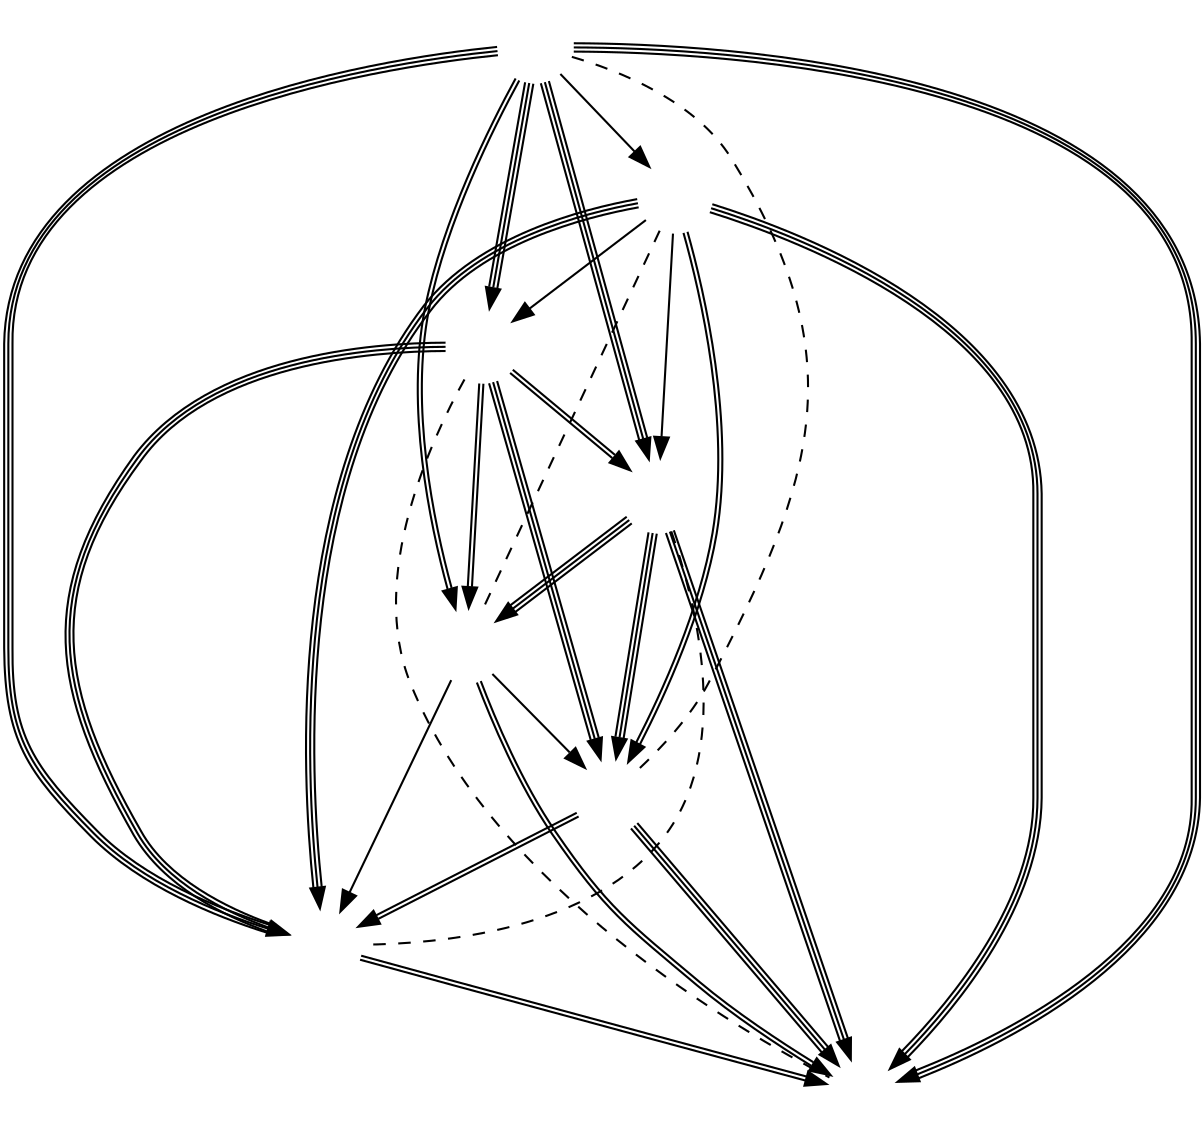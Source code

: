 digraph EU {
	node [shape=circle fixedsize=true width=.5 label="" color="white" margin=0.5];
	imagepath="images/";
	MSF	[image="misfits.png"];
	FNC	[image="fnatic.png"];
	DIG	[image="dignitas.png"];
	EXP	[image="expert.png"];
	PD	[image="playing-ducks.png"];
	BEG	[image="begenius.png"];
	SNG	[image="team-synergy.png"];
	TRC	[image="tricked.png"];

	/* Week 1 */
	MSF	->	DIG		[ color="black:black:black" ]
	EXP	->	PD		[ color="black:black:black" ]
	SNG	->	BEG		[ color="black:black" ]
	FNC	->	TRC		[ color="black:black" ]
	EXP	->	TRC		[ color="black:black:black" ]
	MSF	->	FNC		[ color="black" ]

	/* Week 2 */
	DIG	->	SNG		[ color="black:black:black" ]
	PD	->	BEG		[ color="black:black" ]
	DIG	->	TRC		[ color="black:black:black" ]
	MSF	->	PD		[ color="black:black" ]
	FNC	->	SNG		[ color="black:black:black" ]
	EXP	->	BEG		[ color="black:black:black" ]

	/* Week 3 */
	PD	->	TRC		[ color="black" ]
	FNC	->	BEG		[ color="black:black:black" ]
	MSF	->	SNG		[ color="black:black:black" ]
	DIG	->	EXP		[ color="black:black" ]
	FNC	->	EXP		[ color="black" ]
	TRC	->	SNG		[ color="black:black" ]

	/* Week 4 */
	DIG	->	PD		[ color="black:black" ]
	MSF	->	BEG		[ color="black:black:black" ]
	TRC	->	BEG		[ color="black:black:black" ]
	MSF	->	EXP		[ color="black:black:black" ]
	FNC	->	DIG		[ color="black" ]
	PD	->	SNG		[ color="black" ]

	/* Week 5 */
	edge [ dir=none style=dashed constraint=false ]
	FNC	->	PD		[  ]
	MSF	->	TRC		[  ]
	DIG	->	BEG		[  ]
	EXP	->	SNG		[  ]
	
}
